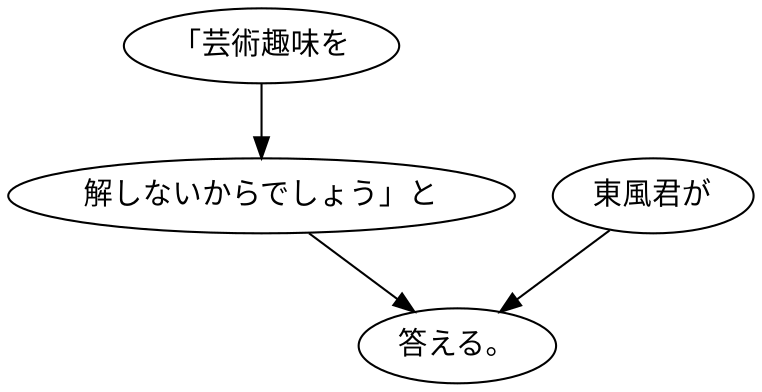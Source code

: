 digraph graph8474 {
	node0 [label="「芸術趣味を"];
	node1 [label="解しないからでしょう」と"];
	node2 [label="東風君が"];
	node3 [label="答える。"];
	node0 -> node1;
	node1 -> node3;
	node2 -> node3;
}
